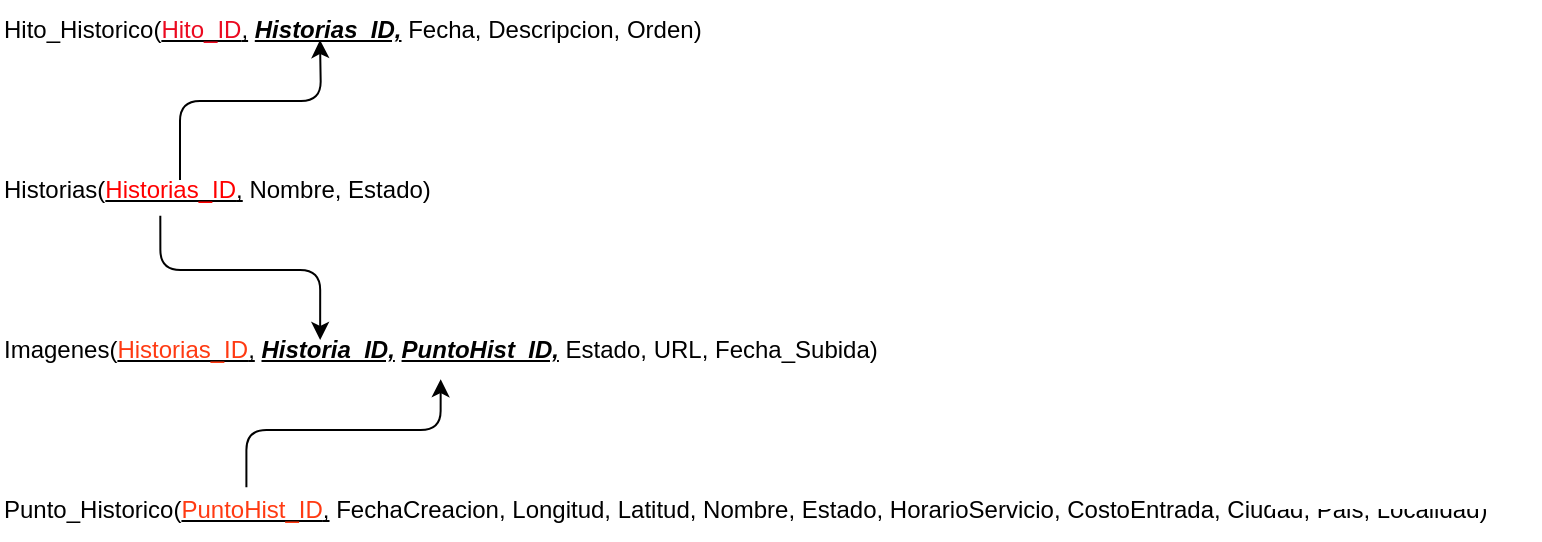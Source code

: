 <mxfile>
    <diagram id="plP6wMqn1GceYuVyd_fu" name="Page-1">
        <mxGraphModel dx="545" dy="388" grid="1" gridSize="10" guides="1" tooltips="1" connect="1" arrows="1" fold="1" page="1" pageScale="1" pageWidth="850" pageHeight="1100" math="0" shadow="0">
            <root>
                <mxCell id="0"/>
                <mxCell id="1" parent="0"/>
                <mxCell id="2" value="Hito_Historico(&lt;u&gt;&lt;span&gt;&lt;font style=&quot;color: light-dark(rgb(235, 10, 32), rgb(237, 237, 237));&quot;&gt;Hito_ID&lt;/font&gt;&lt;/span&gt;,&lt;/u&gt; &lt;b style=&quot;font-style: italic; text-decoration-line: underline;&quot;&gt;Historias_ID,&lt;/b&gt;&amp;nbsp;Fecha, Descripcion, O&lt;span style=&quot;background-color: transparent;&quot;&gt;rden&lt;/span&gt;&lt;span style=&quot;background-color: transparent;&quot;&gt;)&lt;/span&gt;" style="text;html=1;align=left;verticalAlign=middle;resizable=0;points=[];autosize=1;strokeColor=none;fillColor=none;" vertex="1" parent="1">
                    <mxGeometry x="60" y="230" width="370" height="30" as="geometry"/>
                </mxCell>
                <mxCell id="3" value="Historias(&lt;u&gt;&lt;font style=&quot;color: light-dark(rgb(255, 0, 0), rgb(237, 237, 237));&quot;&gt;Historias_ID&lt;/font&gt;,&lt;/u&gt;&amp;nbsp;Nombre, Estado)" style="text;html=1;align=left;verticalAlign=middle;resizable=0;points=[];autosize=1;strokeColor=none;fillColor=none;" vertex="1" parent="1">
                    <mxGeometry x="60" y="310" width="240" height="30" as="geometry"/>
                </mxCell>
                <mxCell id="4" value="Imagenes(&lt;u&gt;&lt;font style=&quot;color: light-dark(rgb(255, 58, 18), rgb(237, 237, 237));&quot;&gt;Historias_ID&lt;/font&gt;,&lt;/u&gt; &lt;i style=&quot;text-decoration-line: underline; font-weight: bold;&quot;&gt;Historia_ID,&lt;/i&gt; &lt;i style=&quot;text-decoration-line: underline; font-weight: bold;&quot;&gt;PuntoHist_ID,&lt;/i&gt;&amp;nbsp;Estado, URL, Fecha_Subida)" style="text;html=1;align=left;verticalAlign=middle;resizable=0;points=[];autosize=1;strokeColor=none;fillColor=none;" vertex="1" parent="1">
                    <mxGeometry x="60" y="390" width="460" height="30" as="geometry"/>
                </mxCell>
                <mxCell id="5" value="Punto_Historico(&lt;u&gt;&lt;font style=&quot;color: rgb(255, 58, 18);&quot;&gt;PuntoHist_ID&lt;/font&gt;,&lt;/u&gt;&amp;nbsp;FechaCreacion, Longitud, Latitud, Nombre, Estado, HorarioServicio, CostoEntrada, Ciudad, Pais, Localidad)" style="text;html=1;align=left;verticalAlign=middle;resizable=0;points=[];autosize=1;strokeColor=none;fillColor=none;" vertex="1" parent="1">
                    <mxGeometry x="60" y="470" width="770" height="30" as="geometry"/>
                </mxCell>
                <mxCell id="12" value="" style="endArrow=classic;html=1;exitX=0.375;exitY=0.333;exitDx=0;exitDy=0;exitPerimeter=0;edgeStyle=orthogonalEdgeStyle;" edge="1" parent="1" source="3">
                    <mxGeometry width="50" height="50" relative="1" as="geometry">
                        <mxPoint x="270" y="410" as="sourcePoint"/>
                        <mxPoint x="220" y="250" as="targetPoint"/>
                    </mxGeometry>
                </mxCell>
                <mxCell id="13" value="" style="endArrow=classic;html=1;exitX=0.334;exitY=0.931;exitDx=0;exitDy=0;exitPerimeter=0;entryX=0.348;entryY=0.333;entryDx=0;entryDy=0;entryPerimeter=0;edgeStyle=orthogonalEdgeStyle;" edge="1" parent="1" source="3" target="4">
                    <mxGeometry width="50" height="50" relative="1" as="geometry">
                        <mxPoint x="270" y="410" as="sourcePoint"/>
                        <mxPoint x="320" y="360" as="targetPoint"/>
                    </mxGeometry>
                </mxCell>
                <mxCell id="14" value="" style="endArrow=classic;html=1;exitX=0.16;exitY=0.122;exitDx=0;exitDy=0;exitPerimeter=0;entryX=0.479;entryY=0.986;entryDx=0;entryDy=0;entryPerimeter=0;edgeStyle=orthogonalEdgeStyle;" edge="1" parent="1" source="5" target="4">
                    <mxGeometry width="50" height="50" relative="1" as="geometry">
                        <mxPoint x="150" y="348" as="sourcePoint"/>
                        <mxPoint x="230" y="410" as="targetPoint"/>
                    </mxGeometry>
                </mxCell>
            </root>
        </mxGraphModel>
    </diagram>
</mxfile>